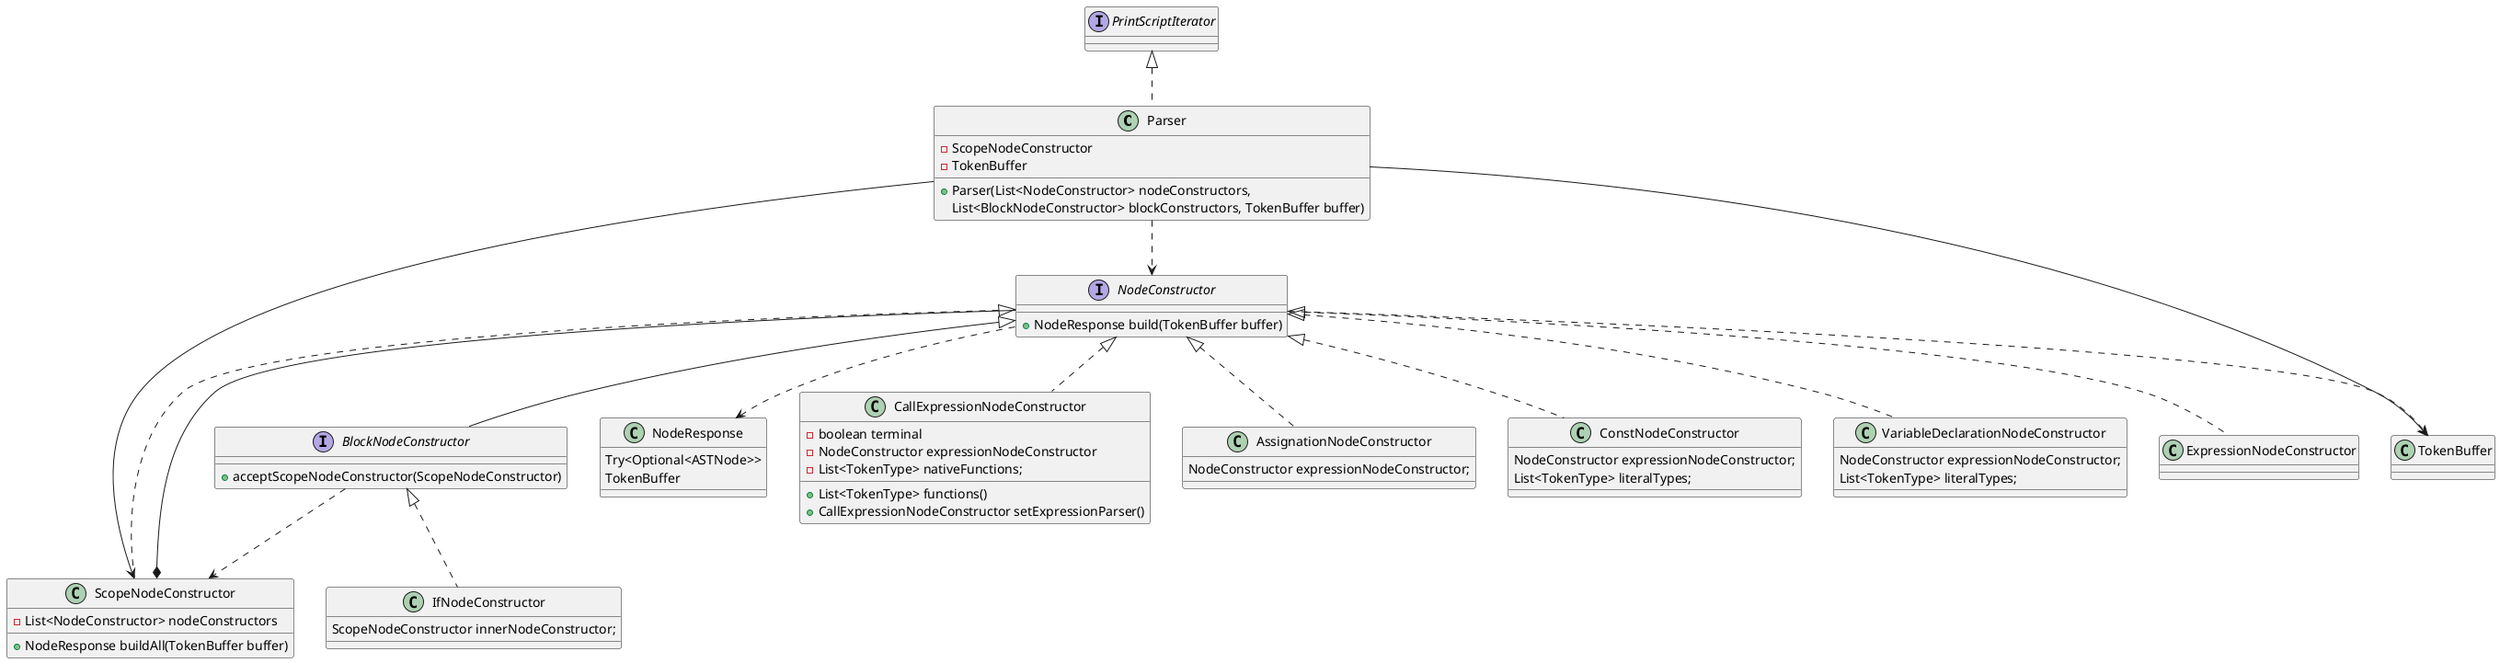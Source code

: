 @startuml

class Parser implements PrintScriptIterator<ASTNode>{
-ScopeNodeConstructor
-TokenBuffer
+Parser(List<NodeConstructor> nodeConstructors,
List<BlockNodeConstructor> blockConstructors, TokenBuffer buffer)
}

interface NodeConstructor {
+NodeResponse build(TokenBuffer buffer)
}

interface BlockNodeConstructor extends NodeConstructor{
+acceptScopeNodeConstructor(ScopeNodeConstructor)
}

class ScopeNodeConstructor implements NodeConstructor {
-List<NodeConstructor> nodeConstructors
+NodeResponse buildAll(TokenBuffer buffer)
}

class NodeResponse {
Try<Optional<ASTNode>>
TokenBuffer
}

class CallExpressionNodeConstructor implements NodeConstructor {
-boolean terminal
-NodeConstructor expressionNodeConstructor
-List<TokenType> nativeFunctions;
+List<TokenType> functions()
+CallExpressionNodeConstructor setExpressionParser()
}

class AssignationNodeConstructor implements NodeConstructor {
NodeConstructor expressionNodeConstructor;
}

class ConstNodeConstructor implements NodeConstructor {
NodeConstructor expressionNodeConstructor;
List<TokenType> literalTypes;
}

class VariableDeclarationNodeConstructor implements NodeConstructor {
NodeConstructor expressionNodeConstructor;
List<TokenType> literalTypes;
}

class IfNodeConstructor implements BlockNodeConstructor {
ScopeNodeConstructor innerNodeConstructor;
}

class TokenBuffer {
}

class ExpressionNodeConstructor implements NodeConstructor {
}

Parser --> ScopeNodeConstructor
Parser ..> NodeConstructor
ScopeNodeConstructor *-- NodeConstructor
BlockNodeConstructor ..> ScopeNodeConstructor
NodeConstructor ..> NodeResponse
Parser --> TokenBuffer
NodeConstructor ..> TokenBuffer
@enduml